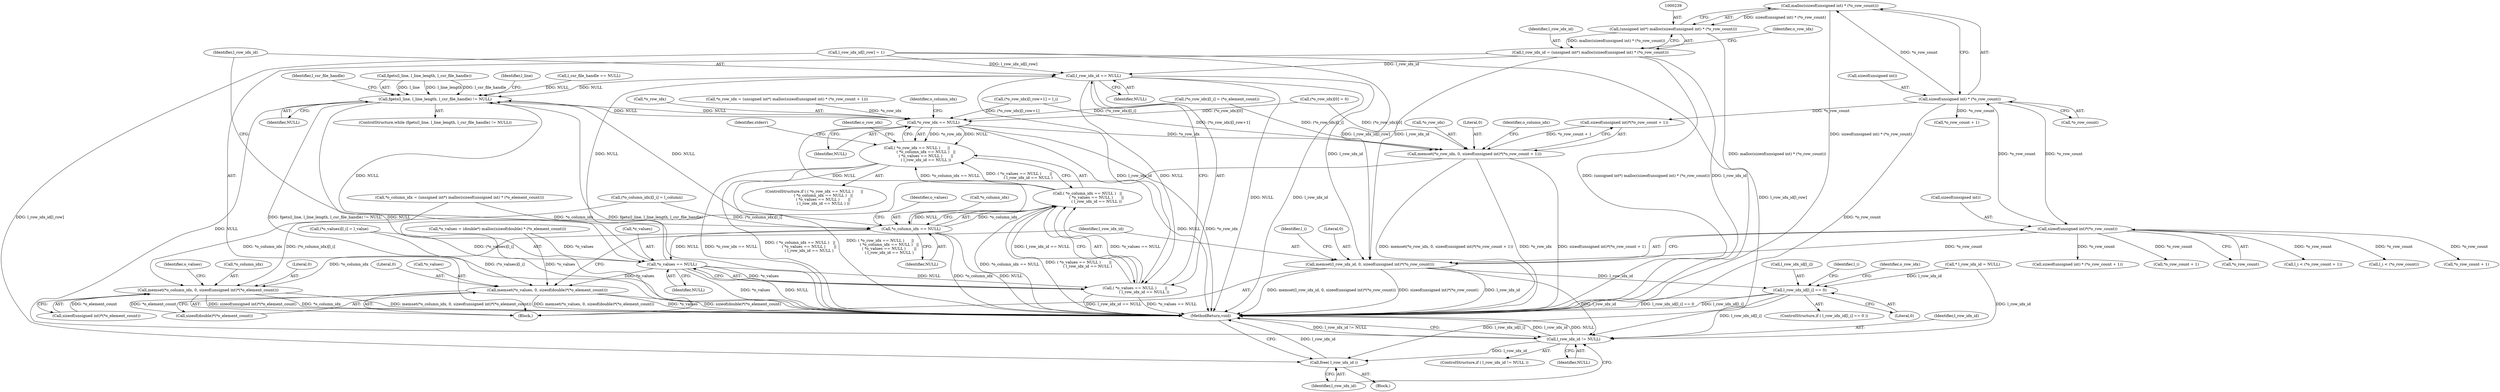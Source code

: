 digraph "0_libxsmm_151481489192e6d1997f8bde52c5c425ea41741d@API" {
"1000240" [label="(Call,malloc(sizeof(unsigned int) * (*o_row_count)))"];
"1000241" [label="(Call,sizeof(unsigned int) * (*o_row_count))"];
"1000302" [label="(Call,sizeof(unsigned int)*(*o_row_count))"];
"1000238" [label="(Call,(unsigned int*) malloc(sizeof(unsigned int) * (*o_row_count)))"];
"1000236" [label="(Call,l_row_idx_id = (unsigned int*) malloc(sizeof(unsigned int) * (*o_row_count)))"];
"1000262" [label="(Call,l_row_idx_id == NULL)"];
"1000159" [label="(Call,fgets(l_line, l_line_length, l_csr_file_handle) != NULL)"];
"1000248" [label="(Call,*o_row_idx == NULL)"];
"1000247" [label="(Call,( *o_row_idx == NULL )      ||\n               ( *o_column_idx == NULL )   ||\n               ( *o_values == NULL )       ||\n               ( l_row_idx_id == NULL ))"];
"1000253" [label="(Call,*o_column_idx == NULL)"];
"1000252" [label="(Call,( *o_column_idx == NULL )   ||\n               ( *o_values == NULL )       ||\n               ( l_row_idx_id == NULL ))"];
"1000258" [label="(Call,*o_values == NULL)"];
"1000257" [label="(Call,( *o_values == NULL )       ||\n               ( l_row_idx_id == NULL ))"];
"1000290" [label="(Call,memset(*o_values, 0, sizeof(double)*(*o_element_count)))"];
"1000281" [label="(Call,memset(*o_column_idx, 0, sizeof(unsigned int)*(*o_element_count)))"];
"1000270" [label="(Call,memset(*o_row_idx, 0, sizeof(unsigned int)*(*o_row_count + 1)))"];
"1000439" [label="(Call,l_row_idx_id != NULL)"];
"1000443" [label="(Call,free( l_row_idx_id ))"];
"1000299" [label="(Call,memset(l_row_idx_id, 0, sizeof(unsigned int)*(*o_row_count)))"];
"1000421" [label="(Call,l_row_idx_id[l_i] == 0)"];
"1000160" [label="(Call,fgets(l_line, l_line_length, l_csr_file_handle))"];
"1000430" [label="(Identifier,o_row_idx)"];
"1000425" [label="(Literal,0)"];
"1000273" [label="(Literal,0)"];
"1000200" [label="(Block,)"];
"1000242" [label="(Call,sizeof(unsigned int))"];
"1000258" [label="(Call,*o_values == NULL)"];
"1000439" [label="(Call,l_row_idx_id != NULL)"];
"1000225" [label="(Call,*o_values = (double*) malloc(sizeof(double) * (*o_element_count)))"];
"1000169" [label="(Identifier,l_line)"];
"1000238" [label="(Call,(unsigned int*) malloc(sizeof(unsigned int) * (*o_row_count)))"];
"1000291" [label="(Call,*o_values)"];
"1000421" [label="(Call,l_row_idx_id[l_i] == 0)"];
"1000267" [label="(Identifier,stderr)"];
"1000413" [label="(Call,l_i < (*o_row_count))"];
"1000159" [label="(Call,fgets(l_line, l_line_length, l_csr_file_handle) != NULL)"];
"1000300" [label="(Identifier,l_row_idx_id)"];
"1000384" [label="(Call,l_row_idx_id[l_row] = 1)"];
"1000270" [label="(Call,memset(*o_row_idx, 0, sizeof(unsigned int)*(*o_row_count + 1)))"];
"1000236" [label="(Call,l_row_idx_id = (unsigned int*) malloc(sizeof(unsigned int) * (*o_row_count)))"];
"1000253" [label="(Call,*o_column_idx == NULL)"];
"1000302" [label="(Call,sizeof(unsigned int)*(*o_row_count))"];
"1000251" [label="(Identifier,NULL)"];
"1000272" [label="(Identifier,o_row_idx)"];
"1000442" [label="(Block,)"];
"1000264" [label="(Identifier,NULL)"];
"1000309" [label="(Identifier,l_i)"];
"1000262" [label="(Call,l_row_idx_id == NULL)"];
"1000370" [label="(Call,(*o_column_idx)[l_i] = l_column)"];
"1000256" [label="(Identifier,NULL)"];
"1000443" [label="(Call,free( l_row_idx_id ))"];
"1000283" [label="(Identifier,o_column_idx)"];
"1000284" [label="(Literal,0)"];
"1000201" [label="(Call,*o_column_idx = (unsigned int*) malloc(sizeof(unsigned int) * (*o_element_count)))"];
"1000303" [label="(Call,sizeof(unsigned int))"];
"1000285" [label="(Call,sizeof(unsigned int)*(*o_element_count))"];
"1000257" [label="(Call,( *o_values == NULL )       ||\n               ( l_row_idx_id == NULL ))"];
"1000250" [label="(Identifier,o_row_idx)"];
"1000249" [label="(Call,*o_row_idx)"];
"1000212" [label="(Call,*o_row_idx = (unsigned int*) malloc(sizeof(unsigned int) * (*o_row_count + 1)))"];
"1000313" [label="(Call,*o_row_count + 1)"];
"1000281" [label="(Call,memset(*o_column_idx, 0, sizeof(unsigned int)*(*o_element_count)))"];
"1000218" [label="(Call,sizeof(unsigned int) * (*o_row_count + 1))"];
"1000221" [label="(Call,*o_row_count + 1)"];
"1000319" [label="(Call,(*o_row_idx)[l_i] = (*o_element_count))"];
"1000255" [label="(Identifier,o_column_idx)"];
"1000260" [label="(Identifier,o_values)"];
"1000244" [label="(Call,*o_row_count)"];
"1000277" [label="(Call,*o_row_count + 1)"];
"1000420" [label="(ControlStructure,if ( l_row_idx_id[l_i] == 0 ))"];
"1000241" [label="(Call,sizeof(unsigned int) * (*o_row_count))"];
"1000445" [label="(MethodReturn,void)"];
"1000274" [label="(Call,sizeof(unsigned int)*(*o_row_count + 1))"];
"1000246" [label="(ControlStructure,if ( ( *o_row_idx == NULL )      ||\n               ( *o_column_idx == NULL )   ||\n               ( *o_values == NULL )       ||\n               ( l_row_idx_id == NULL ) ))"];
"1000305" [label="(Call,*o_row_count)"];
"1000444" [label="(Identifier,l_row_idx_id)"];
"1000150" [label="(Call,l_csr_file_handle == NULL)"];
"1000290" [label="(Call,memset(*o_values, 0, sizeof(double)*(*o_element_count)))"];
"1000293" [label="(Literal,0)"];
"1000247" [label="(Call,( *o_row_idx == NULL )      ||\n               ( *o_column_idx == NULL )   ||\n               ( *o_values == NULL )       ||\n               ( l_row_idx_id == NULL ))"];
"1000294" [label="(Call,sizeof(double)*(*o_element_count))"];
"1000248" [label="(Call,*o_row_idx == NULL)"];
"1000263" [label="(Identifier,l_row_idx_id)"];
"1000292" [label="(Identifier,o_values)"];
"1000240" [label="(Call,malloc(sizeof(unsigned int) * (*o_row_count)))"];
"1000422" [label="(Call,l_row_idx_id[l_i])"];
"1000418" [label="(Identifier,l_i)"];
"1000137" [label="(Call,* l_row_idx_id = NULL)"];
"1000326" [label="(Call,(*o_row_idx)[0] = 0)"];
"1000271" [label="(Call,*o_row_idx)"];
"1000158" [label="(ControlStructure,while (fgets(l_line, l_line_length, l_csr_file_handle) != NULL))"];
"1000376" [label="(Call,(*o_values)[l_i] = l_value)"];
"1000254" [label="(Call,*o_column_idx)"];
"1000282" [label="(Call,*o_column_idx)"];
"1000438" [label="(ControlStructure,if ( l_row_idx_id != NULL ))"];
"1000398" [label="(Identifier,l_csr_file_handle)"];
"1000261" [label="(Identifier,NULL)"];
"1000252" [label="(Call,( *o_column_idx == NULL )   ||\n               ( *o_values == NULL )       ||\n               ( l_row_idx_id == NULL ))"];
"1000440" [label="(Identifier,l_row_idx_id)"];
"1000299" [label="(Call,memset(l_row_idx_id, 0, sizeof(unsigned int)*(*o_row_count)))"];
"1000237" [label="(Identifier,l_row_idx_id)"];
"1000311" [label="(Call,l_i < (*o_row_count + 1))"];
"1000259" [label="(Call,*o_values)"];
"1000441" [label="(Identifier,NULL)"];
"1000389" [label="(Call,(*o_row_idx)[l_row+1] = l_i)"];
"1000164" [label="(Identifier,NULL)"];
"1000301" [label="(Literal,0)"];
"1000240" -> "1000238"  [label="AST: "];
"1000240" -> "1000241"  [label="CFG: "];
"1000241" -> "1000240"  [label="AST: "];
"1000238" -> "1000240"  [label="CFG: "];
"1000240" -> "1000445"  [label="DDG: sizeof(unsigned int) * (*o_row_count)"];
"1000240" -> "1000238"  [label="DDG: sizeof(unsigned int) * (*o_row_count)"];
"1000241" -> "1000240"  [label="DDG: *o_row_count"];
"1000241" -> "1000244"  [label="CFG: "];
"1000242" -> "1000241"  [label="AST: "];
"1000244" -> "1000241"  [label="AST: "];
"1000241" -> "1000445"  [label="DDG: *o_row_count"];
"1000302" -> "1000241"  [label="DDG: *o_row_count"];
"1000241" -> "1000274"  [label="DDG: *o_row_count"];
"1000241" -> "1000277"  [label="DDG: *o_row_count"];
"1000241" -> "1000302"  [label="DDG: *o_row_count"];
"1000302" -> "1000299"  [label="AST: "];
"1000302" -> "1000305"  [label="CFG: "];
"1000303" -> "1000302"  [label="AST: "];
"1000305" -> "1000302"  [label="AST: "];
"1000299" -> "1000302"  [label="CFG: "];
"1000302" -> "1000218"  [label="DDG: *o_row_count"];
"1000302" -> "1000221"  [label="DDG: *o_row_count"];
"1000302" -> "1000299"  [label="DDG: *o_row_count"];
"1000302" -> "1000311"  [label="DDG: *o_row_count"];
"1000302" -> "1000313"  [label="DDG: *o_row_count"];
"1000302" -> "1000413"  [label="DDG: *o_row_count"];
"1000238" -> "1000236"  [label="AST: "];
"1000239" -> "1000238"  [label="AST: "];
"1000236" -> "1000238"  [label="CFG: "];
"1000238" -> "1000445"  [label="DDG: malloc(sizeof(unsigned int) * (*o_row_count))"];
"1000238" -> "1000236"  [label="DDG: malloc(sizeof(unsigned int) * (*o_row_count))"];
"1000236" -> "1000200"  [label="AST: "];
"1000237" -> "1000236"  [label="AST: "];
"1000250" -> "1000236"  [label="CFG: "];
"1000236" -> "1000445"  [label="DDG: l_row_idx_id"];
"1000236" -> "1000445"  [label="DDG: (unsigned int*) malloc(sizeof(unsigned int) * (*o_row_count))"];
"1000236" -> "1000262"  [label="DDG: l_row_idx_id"];
"1000236" -> "1000299"  [label="DDG: l_row_idx_id"];
"1000262" -> "1000257"  [label="AST: "];
"1000262" -> "1000264"  [label="CFG: "];
"1000263" -> "1000262"  [label="AST: "];
"1000264" -> "1000262"  [label="AST: "];
"1000257" -> "1000262"  [label="CFG: "];
"1000262" -> "1000445"  [label="DDG: l_row_idx_id"];
"1000262" -> "1000445"  [label="DDG: NULL"];
"1000262" -> "1000159"  [label="DDG: NULL"];
"1000262" -> "1000257"  [label="DDG: l_row_idx_id"];
"1000262" -> "1000257"  [label="DDG: NULL"];
"1000384" -> "1000262"  [label="DDG: l_row_idx_id[l_row]"];
"1000258" -> "1000262"  [label="DDG: NULL"];
"1000262" -> "1000299"  [label="DDG: l_row_idx_id"];
"1000159" -> "1000158"  [label="AST: "];
"1000159" -> "1000164"  [label="CFG: "];
"1000160" -> "1000159"  [label="AST: "];
"1000164" -> "1000159"  [label="AST: "];
"1000169" -> "1000159"  [label="CFG: "];
"1000398" -> "1000159"  [label="CFG: "];
"1000159" -> "1000445"  [label="DDG: fgets(l_line, l_line_length, l_csr_file_handle) != NULL"];
"1000159" -> "1000445"  [label="DDG: NULL"];
"1000159" -> "1000445"  [label="DDG: fgets(l_line, l_line_length, l_csr_file_handle)"];
"1000160" -> "1000159"  [label="DDG: l_line"];
"1000160" -> "1000159"  [label="DDG: l_line_length"];
"1000160" -> "1000159"  [label="DDG: l_csr_file_handle"];
"1000248" -> "1000159"  [label="DDG: NULL"];
"1000150" -> "1000159"  [label="DDG: NULL"];
"1000258" -> "1000159"  [label="DDG: NULL"];
"1000253" -> "1000159"  [label="DDG: NULL"];
"1000159" -> "1000248"  [label="DDG: NULL"];
"1000159" -> "1000439"  [label="DDG: NULL"];
"1000248" -> "1000247"  [label="AST: "];
"1000248" -> "1000251"  [label="CFG: "];
"1000249" -> "1000248"  [label="AST: "];
"1000251" -> "1000248"  [label="AST: "];
"1000255" -> "1000248"  [label="CFG: "];
"1000247" -> "1000248"  [label="CFG: "];
"1000248" -> "1000445"  [label="DDG: NULL"];
"1000248" -> "1000445"  [label="DDG: *o_row_idx"];
"1000248" -> "1000247"  [label="DDG: *o_row_idx"];
"1000248" -> "1000247"  [label="DDG: NULL"];
"1000326" -> "1000248"  [label="DDG: (*o_row_idx)[0]"];
"1000319" -> "1000248"  [label="DDG: (*o_row_idx)[l_i]"];
"1000389" -> "1000248"  [label="DDG: (*o_row_idx)[l_row+1]"];
"1000212" -> "1000248"  [label="DDG: *o_row_idx"];
"1000248" -> "1000253"  [label="DDG: NULL"];
"1000248" -> "1000270"  [label="DDG: *o_row_idx"];
"1000247" -> "1000246"  [label="AST: "];
"1000247" -> "1000252"  [label="CFG: "];
"1000252" -> "1000247"  [label="AST: "];
"1000267" -> "1000247"  [label="CFG: "];
"1000272" -> "1000247"  [label="CFG: "];
"1000247" -> "1000445"  [label="DDG: *o_row_idx == NULL"];
"1000247" -> "1000445"  [label="DDG: ( *o_column_idx == NULL )   ||\n               ( *o_values == NULL )       ||\n               ( l_row_idx_id == NULL )"];
"1000247" -> "1000445"  [label="DDG: ( *o_row_idx == NULL )      ||\n               ( *o_column_idx == NULL )   ||\n               ( *o_values == NULL )       ||\n               ( l_row_idx_id == NULL )"];
"1000252" -> "1000247"  [label="DDG: *o_column_idx == NULL"];
"1000252" -> "1000247"  [label="DDG: ( *o_values == NULL )       ||\n               ( l_row_idx_id == NULL )"];
"1000253" -> "1000252"  [label="AST: "];
"1000253" -> "1000256"  [label="CFG: "];
"1000254" -> "1000253"  [label="AST: "];
"1000256" -> "1000253"  [label="AST: "];
"1000260" -> "1000253"  [label="CFG: "];
"1000252" -> "1000253"  [label="CFG: "];
"1000253" -> "1000445"  [label="DDG: *o_column_idx"];
"1000253" -> "1000445"  [label="DDG: NULL"];
"1000253" -> "1000252"  [label="DDG: *o_column_idx"];
"1000253" -> "1000252"  [label="DDG: NULL"];
"1000370" -> "1000253"  [label="DDG: (*o_column_idx)[l_i]"];
"1000201" -> "1000253"  [label="DDG: *o_column_idx"];
"1000253" -> "1000258"  [label="DDG: NULL"];
"1000253" -> "1000281"  [label="DDG: *o_column_idx"];
"1000252" -> "1000257"  [label="CFG: "];
"1000257" -> "1000252"  [label="AST: "];
"1000252" -> "1000445"  [label="DDG: *o_column_idx == NULL"];
"1000252" -> "1000445"  [label="DDG: ( *o_values == NULL )       ||\n               ( l_row_idx_id == NULL )"];
"1000257" -> "1000252"  [label="DDG: *o_values == NULL"];
"1000257" -> "1000252"  [label="DDG: l_row_idx_id == NULL"];
"1000258" -> "1000257"  [label="AST: "];
"1000258" -> "1000261"  [label="CFG: "];
"1000259" -> "1000258"  [label="AST: "];
"1000261" -> "1000258"  [label="AST: "];
"1000263" -> "1000258"  [label="CFG: "];
"1000257" -> "1000258"  [label="CFG: "];
"1000258" -> "1000445"  [label="DDG: *o_values"];
"1000258" -> "1000445"  [label="DDG: NULL"];
"1000258" -> "1000257"  [label="DDG: *o_values"];
"1000258" -> "1000257"  [label="DDG: NULL"];
"1000376" -> "1000258"  [label="DDG: (*o_values)[l_i]"];
"1000225" -> "1000258"  [label="DDG: *o_values"];
"1000258" -> "1000290"  [label="DDG: *o_values"];
"1000257" -> "1000445"  [label="DDG: *o_values == NULL"];
"1000257" -> "1000445"  [label="DDG: l_row_idx_id == NULL"];
"1000290" -> "1000200"  [label="AST: "];
"1000290" -> "1000294"  [label="CFG: "];
"1000291" -> "1000290"  [label="AST: "];
"1000293" -> "1000290"  [label="AST: "];
"1000294" -> "1000290"  [label="AST: "];
"1000300" -> "1000290"  [label="CFG: "];
"1000290" -> "1000445"  [label="DDG: *o_values"];
"1000290" -> "1000445"  [label="DDG: sizeof(double)*(*o_element_count)"];
"1000290" -> "1000445"  [label="DDG: memset(*o_values, 0, sizeof(double)*(*o_element_count))"];
"1000376" -> "1000290"  [label="DDG: (*o_values)[l_i]"];
"1000225" -> "1000290"  [label="DDG: *o_values"];
"1000294" -> "1000290"  [label="DDG: *o_element_count"];
"1000281" -> "1000200"  [label="AST: "];
"1000281" -> "1000285"  [label="CFG: "];
"1000282" -> "1000281"  [label="AST: "];
"1000284" -> "1000281"  [label="AST: "];
"1000285" -> "1000281"  [label="AST: "];
"1000292" -> "1000281"  [label="CFG: "];
"1000281" -> "1000445"  [label="DDG: sizeof(unsigned int)*(*o_element_count)"];
"1000281" -> "1000445"  [label="DDG: *o_column_idx"];
"1000281" -> "1000445"  [label="DDG: memset(*o_column_idx, 0, sizeof(unsigned int)*(*o_element_count))"];
"1000370" -> "1000281"  [label="DDG: (*o_column_idx)[l_i]"];
"1000201" -> "1000281"  [label="DDG: *o_column_idx"];
"1000285" -> "1000281"  [label="DDG: *o_element_count"];
"1000270" -> "1000200"  [label="AST: "];
"1000270" -> "1000274"  [label="CFG: "];
"1000271" -> "1000270"  [label="AST: "];
"1000273" -> "1000270"  [label="AST: "];
"1000274" -> "1000270"  [label="AST: "];
"1000283" -> "1000270"  [label="CFG: "];
"1000270" -> "1000445"  [label="DDG: sizeof(unsigned int)*(*o_row_count + 1)"];
"1000270" -> "1000445"  [label="DDG: memset(*o_row_idx, 0, sizeof(unsigned int)*(*o_row_count + 1))"];
"1000270" -> "1000445"  [label="DDG: *o_row_idx"];
"1000389" -> "1000270"  [label="DDG: (*o_row_idx)[l_row+1]"];
"1000326" -> "1000270"  [label="DDG: (*o_row_idx)[0]"];
"1000319" -> "1000270"  [label="DDG: (*o_row_idx)[l_i]"];
"1000274" -> "1000270"  [label="DDG: *o_row_count + 1"];
"1000439" -> "1000438"  [label="AST: "];
"1000439" -> "1000441"  [label="CFG: "];
"1000440" -> "1000439"  [label="AST: "];
"1000441" -> "1000439"  [label="AST: "];
"1000444" -> "1000439"  [label="CFG: "];
"1000445" -> "1000439"  [label="CFG: "];
"1000439" -> "1000445"  [label="DDG: l_row_idx_id"];
"1000439" -> "1000445"  [label="DDG: NULL"];
"1000439" -> "1000445"  [label="DDG: l_row_idx_id != NULL"];
"1000421" -> "1000439"  [label="DDG: l_row_idx_id[l_i]"];
"1000299" -> "1000439"  [label="DDG: l_row_idx_id"];
"1000137" -> "1000439"  [label="DDG: l_row_idx_id"];
"1000384" -> "1000439"  [label="DDG: l_row_idx_id[l_row]"];
"1000439" -> "1000443"  [label="DDG: l_row_idx_id"];
"1000443" -> "1000442"  [label="AST: "];
"1000443" -> "1000444"  [label="CFG: "];
"1000444" -> "1000443"  [label="AST: "];
"1000445" -> "1000443"  [label="CFG: "];
"1000443" -> "1000445"  [label="DDG: l_row_idx_id"];
"1000421" -> "1000443"  [label="DDG: l_row_idx_id[l_i]"];
"1000384" -> "1000443"  [label="DDG: l_row_idx_id[l_row]"];
"1000299" -> "1000200"  [label="AST: "];
"1000300" -> "1000299"  [label="AST: "];
"1000301" -> "1000299"  [label="AST: "];
"1000309" -> "1000299"  [label="CFG: "];
"1000299" -> "1000445"  [label="DDG: memset(l_row_idx_id, 0, sizeof(unsigned int)*(*o_row_count))"];
"1000299" -> "1000445"  [label="DDG: sizeof(unsigned int)*(*o_row_count)"];
"1000299" -> "1000445"  [label="DDG: l_row_idx_id"];
"1000384" -> "1000299"  [label="DDG: l_row_idx_id[l_row]"];
"1000299" -> "1000421"  [label="DDG: l_row_idx_id"];
"1000421" -> "1000420"  [label="AST: "];
"1000421" -> "1000425"  [label="CFG: "];
"1000422" -> "1000421"  [label="AST: "];
"1000425" -> "1000421"  [label="AST: "];
"1000430" -> "1000421"  [label="CFG: "];
"1000418" -> "1000421"  [label="CFG: "];
"1000421" -> "1000445"  [label="DDG: l_row_idx_id[l_i]"];
"1000421" -> "1000445"  [label="DDG: l_row_idx_id[l_i] == 0"];
"1000137" -> "1000421"  [label="DDG: l_row_idx_id"];
}
